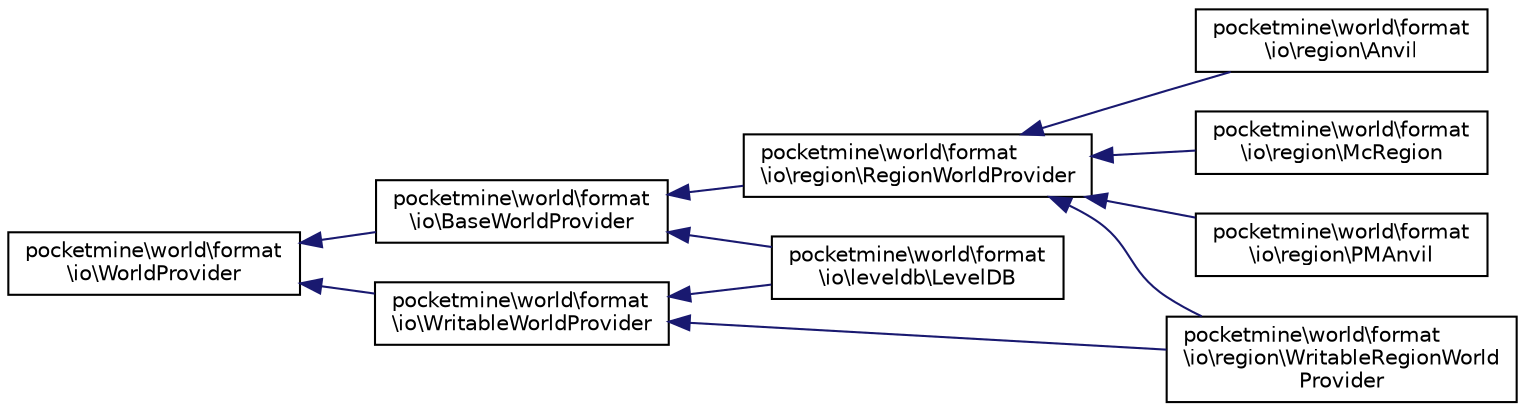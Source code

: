 digraph "Graphical Class Hierarchy"
{
 // INTERACTIVE_SVG=YES
 // LATEX_PDF_SIZE
  edge [fontname="Helvetica",fontsize="10",labelfontname="Helvetica",labelfontsize="10"];
  node [fontname="Helvetica",fontsize="10",shape=record];
  rankdir="LR";
  Node0 [label="pocketmine\\world\\format\l\\io\\WorldProvider",height=0.2,width=0.4,color="black", fillcolor="white", style="filled",URL="$d8/d94/interfacepocketmine_1_1world_1_1format_1_1io_1_1_world_provider.html",tooltip=" "];
  Node0 -> Node1 [dir="back",color="midnightblue",fontsize="10",style="solid",fontname="Helvetica"];
  Node1 [label="pocketmine\\world\\format\l\\io\\BaseWorldProvider",height=0.2,width=0.4,color="black", fillcolor="white", style="filled",URL="$d6/dfa/classpocketmine_1_1world_1_1format_1_1io_1_1_base_world_provider.html",tooltip=" "];
  Node1 -> Node2 [dir="back",color="midnightblue",fontsize="10",style="solid",fontname="Helvetica"];
  Node2 [label="pocketmine\\world\\format\l\\io\\leveldb\\LevelDB",height=0.2,width=0.4,color="black", fillcolor="white", style="filled",URL="$df/d4c/classpocketmine_1_1world_1_1format_1_1io_1_1leveldb_1_1_level_d_b.html",tooltip=" "];
  Node1 -> Node5 [dir="back",color="midnightblue",fontsize="10",style="solid",fontname="Helvetica"];
  Node5 [label="pocketmine\\world\\format\l\\io\\region\\RegionWorldProvider",height=0.2,width=0.4,color="black", fillcolor="white", style="filled",URL="$d6/d16/classpocketmine_1_1world_1_1format_1_1io_1_1region_1_1_region_world_provider.html",tooltip=" "];
  Node5 -> Node6 [dir="back",color="midnightblue",fontsize="10",style="solid",fontname="Helvetica"];
  Node6 [label="pocketmine\\world\\format\l\\io\\region\\Anvil",height=0.2,width=0.4,color="black", fillcolor="white", style="filled",URL="$d9/d75/classpocketmine_1_1world_1_1format_1_1io_1_1region_1_1_anvil.html",tooltip=" "];
  Node5 -> Node7 [dir="back",color="midnightblue",fontsize="10",style="solid",fontname="Helvetica"];
  Node7 [label="pocketmine\\world\\format\l\\io\\region\\McRegion",height=0.2,width=0.4,color="black", fillcolor="white", style="filled",URL="$da/d3f/classpocketmine_1_1world_1_1format_1_1io_1_1region_1_1_mc_region.html",tooltip=" "];
  Node5 -> Node8 [dir="back",color="midnightblue",fontsize="10",style="solid",fontname="Helvetica"];
  Node8 [label="pocketmine\\world\\format\l\\io\\region\\PMAnvil",height=0.2,width=0.4,color="black", fillcolor="white", style="filled",URL="$d6/df1/classpocketmine_1_1world_1_1format_1_1io_1_1region_1_1_p_m_anvil.html",tooltip=" "];
  Node5 -> Node4 [dir="back",color="midnightblue",fontsize="10",style="solid",fontname="Helvetica"];
  Node4 [label="pocketmine\\world\\format\l\\io\\region\\WritableRegionWorld\lProvider",height=0.2,width=0.4,color="black", fillcolor="white", style="filled",URL="$df/da7/classpocketmine_1_1world_1_1format_1_1io_1_1region_1_1_writable_region_world_provider.html",tooltip=" "];
  Node0 -> Node3 [dir="back",color="midnightblue",fontsize="10",style="solid",fontname="Helvetica"];
  Node3 [label="pocketmine\\world\\format\l\\io\\WritableWorldProvider",height=0.2,width=0.4,color="black", fillcolor="white", style="filled",URL="$d1/d1b/interfacepocketmine_1_1world_1_1format_1_1io_1_1_writable_world_provider.html",tooltip=" "];
  Node3 -> Node2 [dir="back",color="midnightblue",fontsize="10",style="solid",fontname="Helvetica"];
  Node3 -> Node4 [dir="back",color="midnightblue",fontsize="10",style="solid",fontname="Helvetica"];
}
